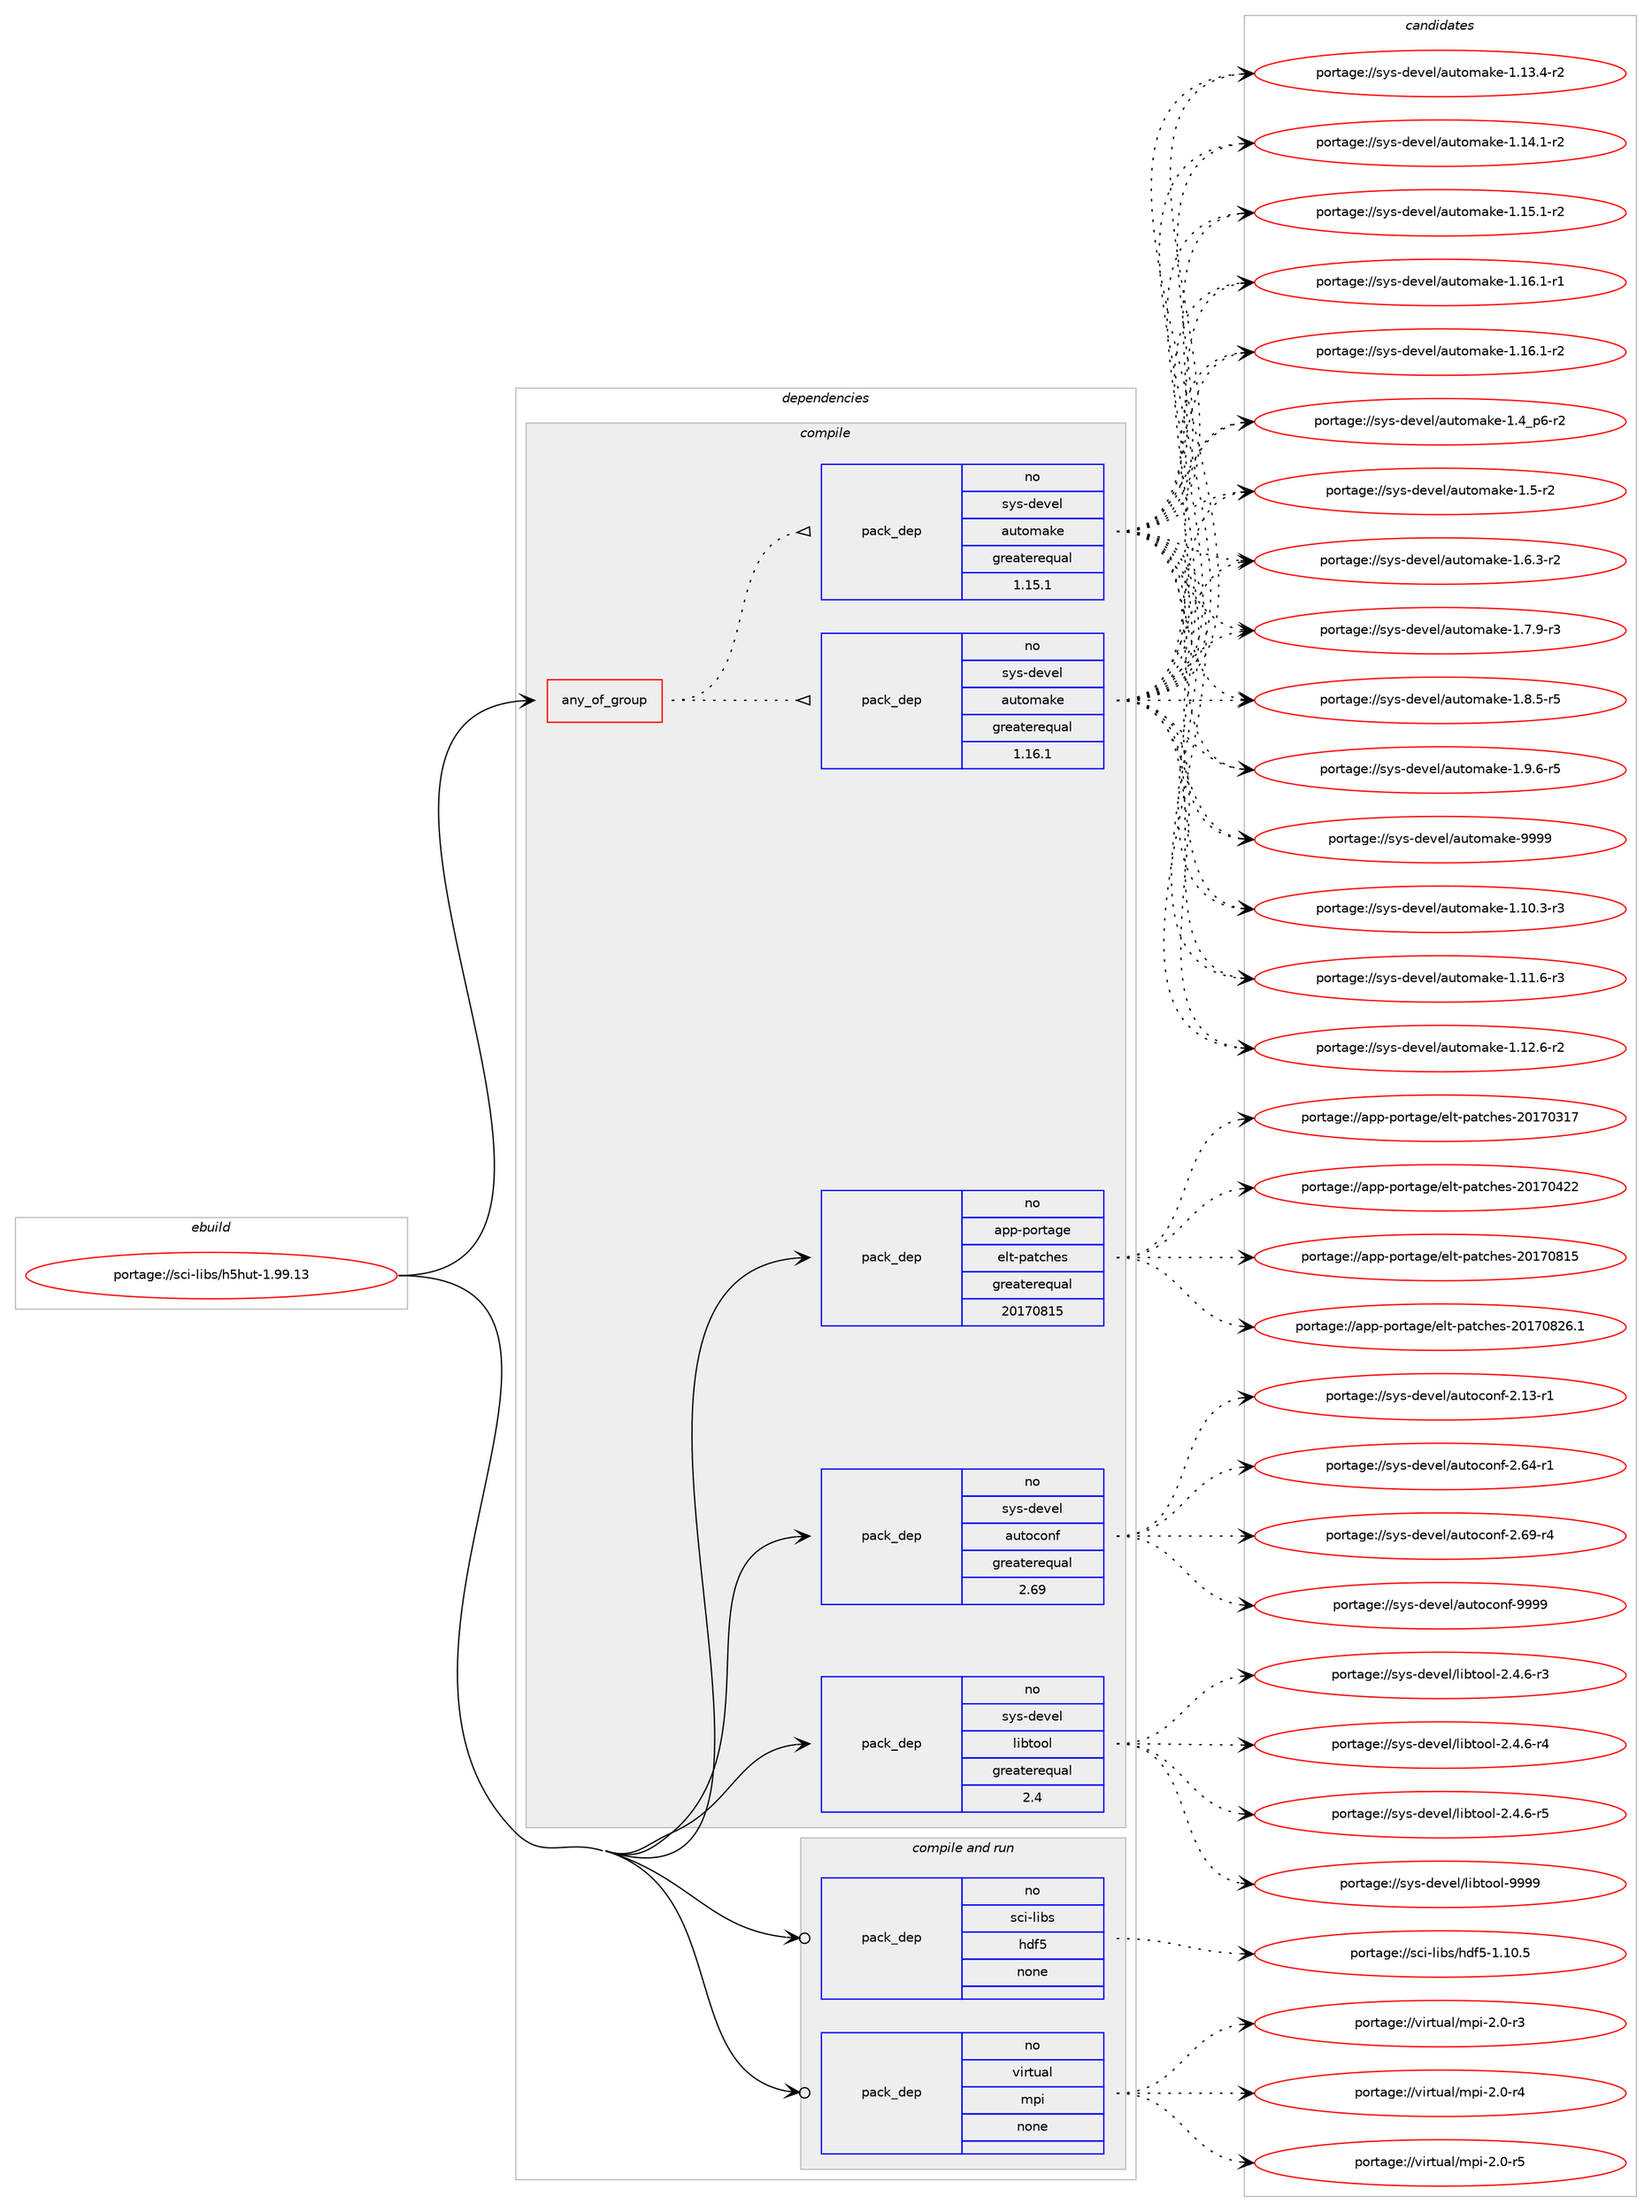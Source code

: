 digraph prolog {

# *************
# Graph options
# *************

newrank=true;
concentrate=true;
compound=true;
graph [rankdir=LR,fontname=Helvetica,fontsize=10,ranksep=1.5];#, ranksep=2.5, nodesep=0.2];
edge  [arrowhead=vee];
node  [fontname=Helvetica,fontsize=10];

# **********
# The ebuild
# **********

subgraph cluster_leftcol {
color=gray;
rank=same;
label=<<i>ebuild</i>>;
id [label="portage://sci-libs/h5hut-1.99.13", color=red, width=4, href="../sci-libs/h5hut-1.99.13.svg"];
}

# ****************
# The dependencies
# ****************

subgraph cluster_midcol {
color=gray;
label=<<i>dependencies</i>>;
subgraph cluster_compile {
fillcolor="#eeeeee";
style=filled;
label=<<i>compile</i>>;
subgraph any6415 {
dependency390106 [label=<<TABLE BORDER="0" CELLBORDER="1" CELLSPACING="0" CELLPADDING="4"><TR><TD CELLPADDING="10">any_of_group</TD></TR></TABLE>>, shape=none, color=red];subgraph pack286908 {
dependency390107 [label=<<TABLE BORDER="0" CELLBORDER="1" CELLSPACING="0" CELLPADDING="4" WIDTH="220"><TR><TD ROWSPAN="6" CELLPADDING="30">pack_dep</TD></TR><TR><TD WIDTH="110">no</TD></TR><TR><TD>sys-devel</TD></TR><TR><TD>automake</TD></TR><TR><TD>greaterequal</TD></TR><TR><TD>1.16.1</TD></TR></TABLE>>, shape=none, color=blue];
}
dependency390106:e -> dependency390107:w [weight=20,style="dotted",arrowhead="oinv"];
subgraph pack286909 {
dependency390108 [label=<<TABLE BORDER="0" CELLBORDER="1" CELLSPACING="0" CELLPADDING="4" WIDTH="220"><TR><TD ROWSPAN="6" CELLPADDING="30">pack_dep</TD></TR><TR><TD WIDTH="110">no</TD></TR><TR><TD>sys-devel</TD></TR><TR><TD>automake</TD></TR><TR><TD>greaterequal</TD></TR><TR><TD>1.15.1</TD></TR></TABLE>>, shape=none, color=blue];
}
dependency390106:e -> dependency390108:w [weight=20,style="dotted",arrowhead="oinv"];
}
id:e -> dependency390106:w [weight=20,style="solid",arrowhead="vee"];
subgraph pack286910 {
dependency390109 [label=<<TABLE BORDER="0" CELLBORDER="1" CELLSPACING="0" CELLPADDING="4" WIDTH="220"><TR><TD ROWSPAN="6" CELLPADDING="30">pack_dep</TD></TR><TR><TD WIDTH="110">no</TD></TR><TR><TD>app-portage</TD></TR><TR><TD>elt-patches</TD></TR><TR><TD>greaterequal</TD></TR><TR><TD>20170815</TD></TR></TABLE>>, shape=none, color=blue];
}
id:e -> dependency390109:w [weight=20,style="solid",arrowhead="vee"];
subgraph pack286911 {
dependency390110 [label=<<TABLE BORDER="0" CELLBORDER="1" CELLSPACING="0" CELLPADDING="4" WIDTH="220"><TR><TD ROWSPAN="6" CELLPADDING="30">pack_dep</TD></TR><TR><TD WIDTH="110">no</TD></TR><TR><TD>sys-devel</TD></TR><TR><TD>autoconf</TD></TR><TR><TD>greaterequal</TD></TR><TR><TD>2.69</TD></TR></TABLE>>, shape=none, color=blue];
}
id:e -> dependency390110:w [weight=20,style="solid",arrowhead="vee"];
subgraph pack286912 {
dependency390111 [label=<<TABLE BORDER="0" CELLBORDER="1" CELLSPACING="0" CELLPADDING="4" WIDTH="220"><TR><TD ROWSPAN="6" CELLPADDING="30">pack_dep</TD></TR><TR><TD WIDTH="110">no</TD></TR><TR><TD>sys-devel</TD></TR><TR><TD>libtool</TD></TR><TR><TD>greaterequal</TD></TR><TR><TD>2.4</TD></TR></TABLE>>, shape=none, color=blue];
}
id:e -> dependency390111:w [weight=20,style="solid",arrowhead="vee"];
}
subgraph cluster_compileandrun {
fillcolor="#eeeeee";
style=filled;
label=<<i>compile and run</i>>;
subgraph pack286913 {
dependency390112 [label=<<TABLE BORDER="0" CELLBORDER="1" CELLSPACING="0" CELLPADDING="4" WIDTH="220"><TR><TD ROWSPAN="6" CELLPADDING="30">pack_dep</TD></TR><TR><TD WIDTH="110">no</TD></TR><TR><TD>sci-libs</TD></TR><TR><TD>hdf5</TD></TR><TR><TD>none</TD></TR><TR><TD></TD></TR></TABLE>>, shape=none, color=blue];
}
id:e -> dependency390112:w [weight=20,style="solid",arrowhead="odotvee"];
subgraph pack286914 {
dependency390113 [label=<<TABLE BORDER="0" CELLBORDER="1" CELLSPACING="0" CELLPADDING="4" WIDTH="220"><TR><TD ROWSPAN="6" CELLPADDING="30">pack_dep</TD></TR><TR><TD WIDTH="110">no</TD></TR><TR><TD>virtual</TD></TR><TR><TD>mpi</TD></TR><TR><TD>none</TD></TR><TR><TD></TD></TR></TABLE>>, shape=none, color=blue];
}
id:e -> dependency390113:w [weight=20,style="solid",arrowhead="odotvee"];
}
subgraph cluster_run {
fillcolor="#eeeeee";
style=filled;
label=<<i>run</i>>;
}
}

# **************
# The candidates
# **************

subgraph cluster_choices {
rank=same;
color=gray;
label=<<i>candidates</i>>;

subgraph choice286908 {
color=black;
nodesep=1;
choiceportage11512111545100101118101108479711711611110997107101454946494846514511451 [label="portage://sys-devel/automake-1.10.3-r3", color=red, width=4,href="../sys-devel/automake-1.10.3-r3.svg"];
choiceportage11512111545100101118101108479711711611110997107101454946494946544511451 [label="portage://sys-devel/automake-1.11.6-r3", color=red, width=4,href="../sys-devel/automake-1.11.6-r3.svg"];
choiceportage11512111545100101118101108479711711611110997107101454946495046544511450 [label="portage://sys-devel/automake-1.12.6-r2", color=red, width=4,href="../sys-devel/automake-1.12.6-r2.svg"];
choiceportage11512111545100101118101108479711711611110997107101454946495146524511450 [label="portage://sys-devel/automake-1.13.4-r2", color=red, width=4,href="../sys-devel/automake-1.13.4-r2.svg"];
choiceportage11512111545100101118101108479711711611110997107101454946495246494511450 [label="portage://sys-devel/automake-1.14.1-r2", color=red, width=4,href="../sys-devel/automake-1.14.1-r2.svg"];
choiceportage11512111545100101118101108479711711611110997107101454946495346494511450 [label="portage://sys-devel/automake-1.15.1-r2", color=red, width=4,href="../sys-devel/automake-1.15.1-r2.svg"];
choiceportage11512111545100101118101108479711711611110997107101454946495446494511449 [label="portage://sys-devel/automake-1.16.1-r1", color=red, width=4,href="../sys-devel/automake-1.16.1-r1.svg"];
choiceportage11512111545100101118101108479711711611110997107101454946495446494511450 [label="portage://sys-devel/automake-1.16.1-r2", color=red, width=4,href="../sys-devel/automake-1.16.1-r2.svg"];
choiceportage115121115451001011181011084797117116111109971071014549465295112544511450 [label="portage://sys-devel/automake-1.4_p6-r2", color=red, width=4,href="../sys-devel/automake-1.4_p6-r2.svg"];
choiceportage11512111545100101118101108479711711611110997107101454946534511450 [label="portage://sys-devel/automake-1.5-r2", color=red, width=4,href="../sys-devel/automake-1.5-r2.svg"];
choiceportage115121115451001011181011084797117116111109971071014549465446514511450 [label="portage://sys-devel/automake-1.6.3-r2", color=red, width=4,href="../sys-devel/automake-1.6.3-r2.svg"];
choiceportage115121115451001011181011084797117116111109971071014549465546574511451 [label="portage://sys-devel/automake-1.7.9-r3", color=red, width=4,href="../sys-devel/automake-1.7.9-r3.svg"];
choiceportage115121115451001011181011084797117116111109971071014549465646534511453 [label="portage://sys-devel/automake-1.8.5-r5", color=red, width=4,href="../sys-devel/automake-1.8.5-r5.svg"];
choiceportage115121115451001011181011084797117116111109971071014549465746544511453 [label="portage://sys-devel/automake-1.9.6-r5", color=red, width=4,href="../sys-devel/automake-1.9.6-r5.svg"];
choiceportage115121115451001011181011084797117116111109971071014557575757 [label="portage://sys-devel/automake-9999", color=red, width=4,href="../sys-devel/automake-9999.svg"];
dependency390107:e -> choiceportage11512111545100101118101108479711711611110997107101454946494846514511451:w [style=dotted,weight="100"];
dependency390107:e -> choiceportage11512111545100101118101108479711711611110997107101454946494946544511451:w [style=dotted,weight="100"];
dependency390107:e -> choiceportage11512111545100101118101108479711711611110997107101454946495046544511450:w [style=dotted,weight="100"];
dependency390107:e -> choiceportage11512111545100101118101108479711711611110997107101454946495146524511450:w [style=dotted,weight="100"];
dependency390107:e -> choiceportage11512111545100101118101108479711711611110997107101454946495246494511450:w [style=dotted,weight="100"];
dependency390107:e -> choiceportage11512111545100101118101108479711711611110997107101454946495346494511450:w [style=dotted,weight="100"];
dependency390107:e -> choiceportage11512111545100101118101108479711711611110997107101454946495446494511449:w [style=dotted,weight="100"];
dependency390107:e -> choiceportage11512111545100101118101108479711711611110997107101454946495446494511450:w [style=dotted,weight="100"];
dependency390107:e -> choiceportage115121115451001011181011084797117116111109971071014549465295112544511450:w [style=dotted,weight="100"];
dependency390107:e -> choiceportage11512111545100101118101108479711711611110997107101454946534511450:w [style=dotted,weight="100"];
dependency390107:e -> choiceportage115121115451001011181011084797117116111109971071014549465446514511450:w [style=dotted,weight="100"];
dependency390107:e -> choiceportage115121115451001011181011084797117116111109971071014549465546574511451:w [style=dotted,weight="100"];
dependency390107:e -> choiceportage115121115451001011181011084797117116111109971071014549465646534511453:w [style=dotted,weight="100"];
dependency390107:e -> choiceportage115121115451001011181011084797117116111109971071014549465746544511453:w [style=dotted,weight="100"];
dependency390107:e -> choiceportage115121115451001011181011084797117116111109971071014557575757:w [style=dotted,weight="100"];
}
subgraph choice286909 {
color=black;
nodesep=1;
choiceportage11512111545100101118101108479711711611110997107101454946494846514511451 [label="portage://sys-devel/automake-1.10.3-r3", color=red, width=4,href="../sys-devel/automake-1.10.3-r3.svg"];
choiceportage11512111545100101118101108479711711611110997107101454946494946544511451 [label="portage://sys-devel/automake-1.11.6-r3", color=red, width=4,href="../sys-devel/automake-1.11.6-r3.svg"];
choiceportage11512111545100101118101108479711711611110997107101454946495046544511450 [label="portage://sys-devel/automake-1.12.6-r2", color=red, width=4,href="../sys-devel/automake-1.12.6-r2.svg"];
choiceportage11512111545100101118101108479711711611110997107101454946495146524511450 [label="portage://sys-devel/automake-1.13.4-r2", color=red, width=4,href="../sys-devel/automake-1.13.4-r2.svg"];
choiceportage11512111545100101118101108479711711611110997107101454946495246494511450 [label="portage://sys-devel/automake-1.14.1-r2", color=red, width=4,href="../sys-devel/automake-1.14.1-r2.svg"];
choiceportage11512111545100101118101108479711711611110997107101454946495346494511450 [label="portage://sys-devel/automake-1.15.1-r2", color=red, width=4,href="../sys-devel/automake-1.15.1-r2.svg"];
choiceportage11512111545100101118101108479711711611110997107101454946495446494511449 [label="portage://sys-devel/automake-1.16.1-r1", color=red, width=4,href="../sys-devel/automake-1.16.1-r1.svg"];
choiceportage11512111545100101118101108479711711611110997107101454946495446494511450 [label="portage://sys-devel/automake-1.16.1-r2", color=red, width=4,href="../sys-devel/automake-1.16.1-r2.svg"];
choiceportage115121115451001011181011084797117116111109971071014549465295112544511450 [label="portage://sys-devel/automake-1.4_p6-r2", color=red, width=4,href="../sys-devel/automake-1.4_p6-r2.svg"];
choiceportage11512111545100101118101108479711711611110997107101454946534511450 [label="portage://sys-devel/automake-1.5-r2", color=red, width=4,href="../sys-devel/automake-1.5-r2.svg"];
choiceportage115121115451001011181011084797117116111109971071014549465446514511450 [label="portage://sys-devel/automake-1.6.3-r2", color=red, width=4,href="../sys-devel/automake-1.6.3-r2.svg"];
choiceportage115121115451001011181011084797117116111109971071014549465546574511451 [label="portage://sys-devel/automake-1.7.9-r3", color=red, width=4,href="../sys-devel/automake-1.7.9-r3.svg"];
choiceportage115121115451001011181011084797117116111109971071014549465646534511453 [label="portage://sys-devel/automake-1.8.5-r5", color=red, width=4,href="../sys-devel/automake-1.8.5-r5.svg"];
choiceportage115121115451001011181011084797117116111109971071014549465746544511453 [label="portage://sys-devel/automake-1.9.6-r5", color=red, width=4,href="../sys-devel/automake-1.9.6-r5.svg"];
choiceportage115121115451001011181011084797117116111109971071014557575757 [label="portage://sys-devel/automake-9999", color=red, width=4,href="../sys-devel/automake-9999.svg"];
dependency390108:e -> choiceportage11512111545100101118101108479711711611110997107101454946494846514511451:w [style=dotted,weight="100"];
dependency390108:e -> choiceportage11512111545100101118101108479711711611110997107101454946494946544511451:w [style=dotted,weight="100"];
dependency390108:e -> choiceportage11512111545100101118101108479711711611110997107101454946495046544511450:w [style=dotted,weight="100"];
dependency390108:e -> choiceportage11512111545100101118101108479711711611110997107101454946495146524511450:w [style=dotted,weight="100"];
dependency390108:e -> choiceportage11512111545100101118101108479711711611110997107101454946495246494511450:w [style=dotted,weight="100"];
dependency390108:e -> choiceportage11512111545100101118101108479711711611110997107101454946495346494511450:w [style=dotted,weight="100"];
dependency390108:e -> choiceportage11512111545100101118101108479711711611110997107101454946495446494511449:w [style=dotted,weight="100"];
dependency390108:e -> choiceportage11512111545100101118101108479711711611110997107101454946495446494511450:w [style=dotted,weight="100"];
dependency390108:e -> choiceportage115121115451001011181011084797117116111109971071014549465295112544511450:w [style=dotted,weight="100"];
dependency390108:e -> choiceportage11512111545100101118101108479711711611110997107101454946534511450:w [style=dotted,weight="100"];
dependency390108:e -> choiceportage115121115451001011181011084797117116111109971071014549465446514511450:w [style=dotted,weight="100"];
dependency390108:e -> choiceportage115121115451001011181011084797117116111109971071014549465546574511451:w [style=dotted,weight="100"];
dependency390108:e -> choiceportage115121115451001011181011084797117116111109971071014549465646534511453:w [style=dotted,weight="100"];
dependency390108:e -> choiceportage115121115451001011181011084797117116111109971071014549465746544511453:w [style=dotted,weight="100"];
dependency390108:e -> choiceportage115121115451001011181011084797117116111109971071014557575757:w [style=dotted,weight="100"];
}
subgraph choice286910 {
color=black;
nodesep=1;
choiceportage97112112451121111141169710310147101108116451129711699104101115455048495548514955 [label="portage://app-portage/elt-patches-20170317", color=red, width=4,href="../app-portage/elt-patches-20170317.svg"];
choiceportage97112112451121111141169710310147101108116451129711699104101115455048495548525050 [label="portage://app-portage/elt-patches-20170422", color=red, width=4,href="../app-portage/elt-patches-20170422.svg"];
choiceportage97112112451121111141169710310147101108116451129711699104101115455048495548564953 [label="portage://app-portage/elt-patches-20170815", color=red, width=4,href="../app-portage/elt-patches-20170815.svg"];
choiceportage971121124511211111411697103101471011081164511297116991041011154550484955485650544649 [label="portage://app-portage/elt-patches-20170826.1", color=red, width=4,href="../app-portage/elt-patches-20170826.1.svg"];
dependency390109:e -> choiceportage97112112451121111141169710310147101108116451129711699104101115455048495548514955:w [style=dotted,weight="100"];
dependency390109:e -> choiceportage97112112451121111141169710310147101108116451129711699104101115455048495548525050:w [style=dotted,weight="100"];
dependency390109:e -> choiceportage97112112451121111141169710310147101108116451129711699104101115455048495548564953:w [style=dotted,weight="100"];
dependency390109:e -> choiceportage971121124511211111411697103101471011081164511297116991041011154550484955485650544649:w [style=dotted,weight="100"];
}
subgraph choice286911 {
color=black;
nodesep=1;
choiceportage1151211154510010111810110847971171161119911111010245504649514511449 [label="portage://sys-devel/autoconf-2.13-r1", color=red, width=4,href="../sys-devel/autoconf-2.13-r1.svg"];
choiceportage1151211154510010111810110847971171161119911111010245504654524511449 [label="portage://sys-devel/autoconf-2.64-r1", color=red, width=4,href="../sys-devel/autoconf-2.64-r1.svg"];
choiceportage1151211154510010111810110847971171161119911111010245504654574511452 [label="portage://sys-devel/autoconf-2.69-r4", color=red, width=4,href="../sys-devel/autoconf-2.69-r4.svg"];
choiceportage115121115451001011181011084797117116111991111101024557575757 [label="portage://sys-devel/autoconf-9999", color=red, width=4,href="../sys-devel/autoconf-9999.svg"];
dependency390110:e -> choiceportage1151211154510010111810110847971171161119911111010245504649514511449:w [style=dotted,weight="100"];
dependency390110:e -> choiceportage1151211154510010111810110847971171161119911111010245504654524511449:w [style=dotted,weight="100"];
dependency390110:e -> choiceportage1151211154510010111810110847971171161119911111010245504654574511452:w [style=dotted,weight="100"];
dependency390110:e -> choiceportage115121115451001011181011084797117116111991111101024557575757:w [style=dotted,weight="100"];
}
subgraph choice286912 {
color=black;
nodesep=1;
choiceportage1151211154510010111810110847108105981161111111084550465246544511451 [label="portage://sys-devel/libtool-2.4.6-r3", color=red, width=4,href="../sys-devel/libtool-2.4.6-r3.svg"];
choiceportage1151211154510010111810110847108105981161111111084550465246544511452 [label="portage://sys-devel/libtool-2.4.6-r4", color=red, width=4,href="../sys-devel/libtool-2.4.6-r4.svg"];
choiceportage1151211154510010111810110847108105981161111111084550465246544511453 [label="portage://sys-devel/libtool-2.4.6-r5", color=red, width=4,href="../sys-devel/libtool-2.4.6-r5.svg"];
choiceportage1151211154510010111810110847108105981161111111084557575757 [label="portage://sys-devel/libtool-9999", color=red, width=4,href="../sys-devel/libtool-9999.svg"];
dependency390111:e -> choiceportage1151211154510010111810110847108105981161111111084550465246544511451:w [style=dotted,weight="100"];
dependency390111:e -> choiceportage1151211154510010111810110847108105981161111111084550465246544511452:w [style=dotted,weight="100"];
dependency390111:e -> choiceportage1151211154510010111810110847108105981161111111084550465246544511453:w [style=dotted,weight="100"];
dependency390111:e -> choiceportage1151211154510010111810110847108105981161111111084557575757:w [style=dotted,weight="100"];
}
subgraph choice286913 {
color=black;
nodesep=1;
choiceportage115991054510810598115471041001025345494649484653 [label="portage://sci-libs/hdf5-1.10.5", color=red, width=4,href="../sci-libs/hdf5-1.10.5.svg"];
dependency390112:e -> choiceportage115991054510810598115471041001025345494649484653:w [style=dotted,weight="100"];
}
subgraph choice286914 {
color=black;
nodesep=1;
choiceportage1181051141161179710847109112105455046484511451 [label="portage://virtual/mpi-2.0-r3", color=red, width=4,href="../virtual/mpi-2.0-r3.svg"];
choiceportage1181051141161179710847109112105455046484511452 [label="portage://virtual/mpi-2.0-r4", color=red, width=4,href="../virtual/mpi-2.0-r4.svg"];
choiceportage1181051141161179710847109112105455046484511453 [label="portage://virtual/mpi-2.0-r5", color=red, width=4,href="../virtual/mpi-2.0-r5.svg"];
dependency390113:e -> choiceportage1181051141161179710847109112105455046484511451:w [style=dotted,weight="100"];
dependency390113:e -> choiceportage1181051141161179710847109112105455046484511452:w [style=dotted,weight="100"];
dependency390113:e -> choiceportage1181051141161179710847109112105455046484511453:w [style=dotted,weight="100"];
}
}

}
